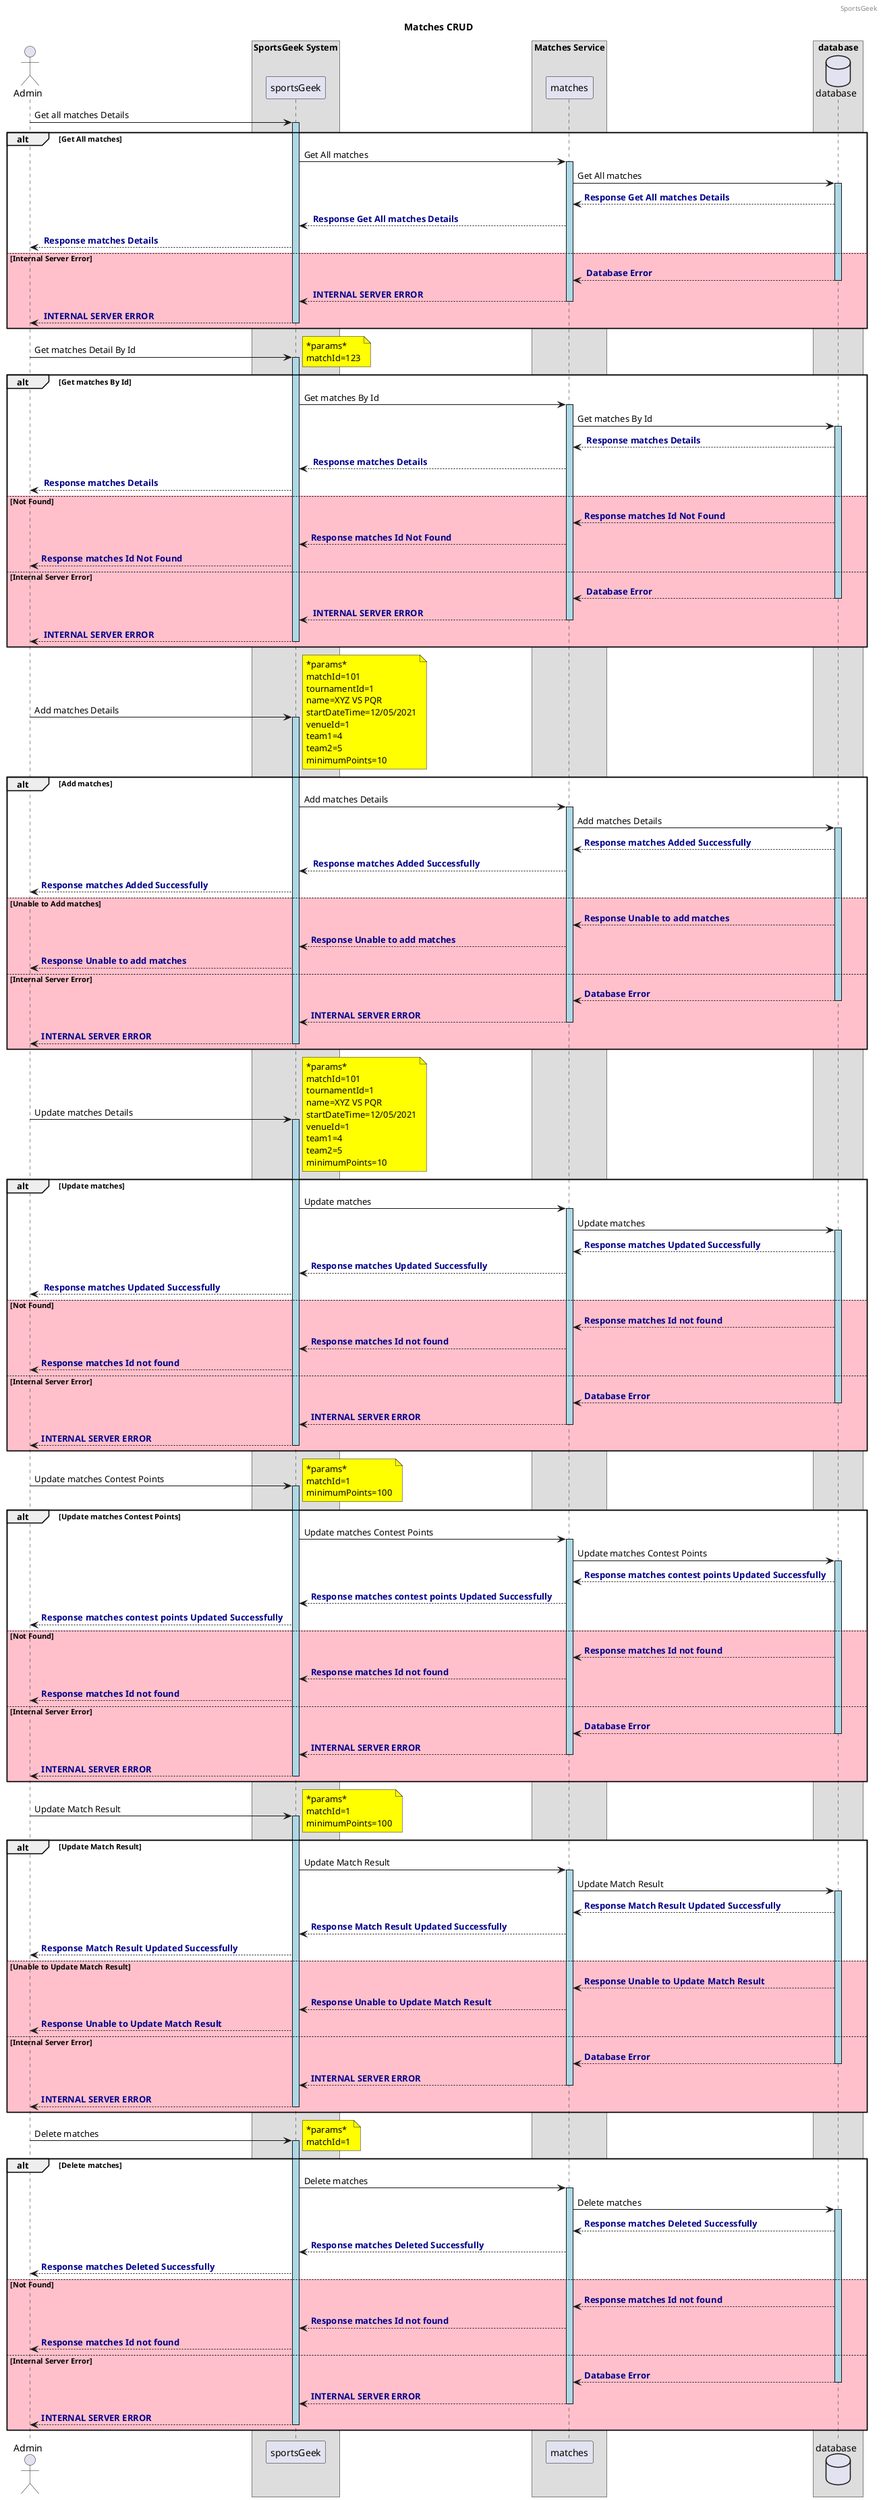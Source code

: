 @startuml
header SportsGeek
title Matches CRUD
skinparam ParticipantPadding 10
skinparam BoxPadding 20
actor Admin
box "SportsGeek System"
 participant sportsGeek
end box
box "Matches Service"
 participant matches
end box
box "database"
    database database
end box

Admin -> sportsGeek: Get all matches Details
activate "sportsGeek" #lightblue
alt #white Get All matches
    sportsGeek -> "matches" : Get All matches
    activate matches #lightblue
    "matches" -> "database" : Get All matches
    activate "database" #lightblue
    "database" --> "matches" : <font color=darkblue><b>Response Get All matches Details
    "matches" --> "sportsGeek" : <font color=darkblue><b> Response Get All matches Details
"sportsGeek" --> Admin : <font color=darkblue><b> Response matches Details
else #pink Internal Server Error
"database" --> "matches" : <font color=darkblue><b> Database Error
deactivate "database"
"matches" --> "sportsGeek" : <font color=darkblue><b> INTERNAL SERVER ERROR
deactivate "matches"
"sportsGeek" --> Admin : <font color=darkblue><b> INTERNAL SERVER ERROR
deactivate "sportsGeek"
end alt

Admin -> "sportsGeek": Get matches Detail By Id
activate "sportsGeek" #lightblue
alt #white Get matches By Id
note right #yellow
        *params*
        matchId=123
        end note
    "sportsGeek" -> "matches" : Get matches By Id
    activate matches #lightblue
    "matches" -> "database" : Get matches By Id
        activate "database" #lightblue
    "database" --> "matches" : <font color=darkblue><b> Response matches Details
"matches" --> "sportsGeek" : <font color=darkblue><b> Response matches Details
"sportsGeek" --> Admin : <font color=darkblue><b> Response matches Details
else #pink Not Found
      "database" --> "matches" : <font color=darkblue><b>Response matches Id Not Found
"matches" --> "sportsGeek" : <font color=darkblue><b>Response matches Id Not Found
"sportsGeek" --> Admin : <font color=darkblue><b>Response matches Id Not Found
else #pink Internal Server Error
"database" --> "matches" : <font color=darkblue><b> Database Error
deactivate "database"
"matches" --> "sportsGeek" : <font color=darkblue><b> INTERNAL SERVER ERROR
deactivate "matches"
"sportsGeek" --> Admin : <font color=darkblue><b> INTERNAL SERVER ERROR
deactivate "sportsGeek"
end alt


Admin -> "sportsGeek": Add matches Details
activate "sportsGeek" #lightblue
note right #yellow
        *params*
        matchId=101
        tournamentId=1
        name=XYZ VS PQR
        startDateTime=12/05/2021
        venueId=1
        team1=4
        team2=5
        minimumPoints=10
        end note
alt #white Add matches
    "sportsGeek" -> "matches" : Add matches Details
    activate matches #lightblue
    matches -> "database" : Add matches Details
    activate "database" #lightblue
    "database" --> "matches" : <font color=darkblue><b>Response matches Added Successfully
"matches" --> "sportsGeek" : <font color=darkblue><b> Response matches Added Successfully
"sportsGeek" --> Admin : <font color=darkblue><b>Response matches Added Successfully
else #pink Unable to Add matches
"database" --> "matches" : <font color=darkblue><b>Response Unable to add matches
"matches" --> "sportsGeek" : <font color=darkblue><b>Response Unable to add matches
"sportsGeek" --> Admin : <font color=darkblue><b>Response Unable to add matches
else #pink Internal Server Error
"database" --> "matches" : <font color=darkblue><b>Database Error
deactivate "database"
"matches" --> "sportsGeek" : <font color=darkblue><b>INTERNAL SERVER ERROR
deactivate "matches"
"sportsGeek" --> Admin : <font color=darkblue><b>INTERNAL SERVER ERROR
deactivate "sportsGeek"
end alt

Admin -> "sportsGeek": Update matches Details
activate "sportsGeek" #lightblue
note right #yellow
        *params*
        matchId=101
        tournamentId=1
        name=XYZ VS PQR
        startDateTime=12/05/2021
        venueId=1
        team1=4
        team2=5
        minimumPoints=10
        end note
alt #white Update matches
    "sportsGeek" -> "matches" : Update matches
    activate matches #lightblue
    matches -> "database" : Update matches
    activate "database" #lightblue
    "database" --> "matches" : <font color=darkblue><b>Response matches Updated Successfully
"matches" --> "sportsGeek" : <font color=darkblue><b>Response matches Updated Successfully
"sportsGeek" --> Admin : <font color=darkblue><b> Response matches Updated Successfully
else #pink Not Found
"database" --> "matches" : <font color=darkblue><b>Response matches Id not found
"matches" --> "sportsGeek" : <font color=darkblue><b>Response matches Id not found
"sportsGeek" --> Admin : <font color=darkblue><b>Response matches Id not found
else #pink Internal Server Error
"database" --> "matches" : <font color=darkblue><b>Database Error
deactivate "database"
"matches" --> "sportsGeek" : <font color=darkblue><b>INTERNAL SERVER ERROR
deactivate "matches"
"sportsGeek" --> Admin : <font color=darkblue><b>INTERNAL SERVER ERROR
deactivate "sportsGeek"
end alt

Admin -> "sportsGeek": Update matches Contest Points
activate "sportsGeek" #lightblue
note right #yellow
        *params*
        matchId=1
        minimumPoints=100
        end note
alt #white Update matches Contest Points
    "sportsGeek" -> "matches" : Update matches Contest Points
    activate matches #lightblue
    matches -> "database" : Update matches Contest Points
    activate "database" #lightblue
    "database" --> "matches" : <font color=darkblue><b>Response matches contest points Updated Successfully
"matches" --> "sportsGeek" : <font color=darkblue><b>Response matches contest points Updated Successfully
"sportsGeek" --> Admin : <font color=darkblue><b>Response matches contest points Updated Successfully
else #pink Not Found
"database" --> "matches" : <font color=darkblue><b>Response matches Id not found
"matches" --> "sportsGeek" : <font color=darkblue><b>Response matches Id not found
"sportsGeek" --> Admin : <font color=darkblue><b>Response matches Id not found
else #pink Internal Server Error
"database" --> "matches" : <font color=darkblue><b>Database Error
deactivate "database"
"matches" --> "sportsGeek" : <font color=darkblue><b>INTERNAL SERVER ERROR
deactivate "matches"
"sportsGeek" --> Admin : <font color=darkblue><b>INTERNAL SERVER ERROR
deactivate "sportsGeek"
end alt

Admin -> "sportsGeek": Update Match Result
activate "sportsGeek" #lightblue
note right #yellow
        *params*
        matchId=1
        minimumPoints=100
        end note
alt #white Update Match Result
    "sportsGeek" -> "matches" : Update Match Result
    activate matches #lightblue
    matches -> "database" : Update Match Result
    activate "database" #lightblue
    "database" --> "matches" : <font color=darkblue><b>Response Match Result Updated Successfully
"matches" --> "sportsGeek" : <font color=darkblue><b>Response Match Result Updated Successfully
"sportsGeek" --> Admin : <font color=darkblue><b>Response Match Result Updated Successfully
else #pink Unable to Update Match Result
"database" --> "matches" : <font color=darkblue><b>Response Unable to Update Match Result
"matches" --> "sportsGeek" : <font color=darkblue><b>Response Unable to Update Match Result
"sportsGeek" --> Admin : <font color=darkblue><b>Response Unable to Update Match Result
else #pink Internal Server Error
"database" --> "matches" : <font color=darkblue><b>Database Error
deactivate "database"
"matches" --> "sportsGeek" : <font color=darkblue><b>INTERNAL SERVER ERROR
deactivate "matches"
"sportsGeek" --> Admin : <font color=darkblue><b>INTERNAL SERVER ERROR
deactivate "sportsGeek"
end alt


Admin -> "sportsGeek": Delete matches
activate "sportsGeek" #lightblue
note right #yellow
        *params*
        matchId=1
        end note
alt #white Delete matches
    "sportsGeek" -> "matches" : Delete matches
    activate matches #lightblue
    matches -> "database" : Delete matches
    activate "database" #lightblue
    "database" --> "matches" : <font color=darkblue><b>Response matches Deleted Successfully
"matches" --> "sportsGeek" : <font color=darkblue><b>Response matches Deleted Successfully
"sportsGeek" --> Admin : <font color=darkblue><b>Response matches Deleted Successfully
else #pink Not Found
"database" --> "matches" : <font color=darkblue><b>Response matches Id not found
"matches" --> "sportsGeek" : <font color=darkblue><b>Response matches Id not found
"sportsGeek" --> Admin : <font color=darkblue><b>Response matches Id not found
else #pink Internal Server Error
"database" --> "matches" : <font color=darkblue><b>Database Error
deactivate "database"
"matches" --> "sportsGeek" : <font color=darkblue><b>INTERNAL SERVER ERROR
deactivate "matches"
"sportsGeek" --> Admin : <font color=darkblue><b>INTERNAL SERVER ERROR
deactivate "sportsGeek"
end alt
@enduml